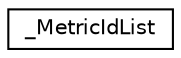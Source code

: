 digraph "Graphical Class Hierarchy"
{
  edge [fontname="Helvetica",fontsize="10",labelfontname="Helvetica",labelfontsize="10"];
  node [fontname="Helvetica",fontsize="10",shape=record];
  rankdir="LR";
  Node1 [label="_MetricIdList",height=0.2,width=0.4,color="black", fillcolor="white", style="filled",URL="$struct___metric_id_list.html"];
}
